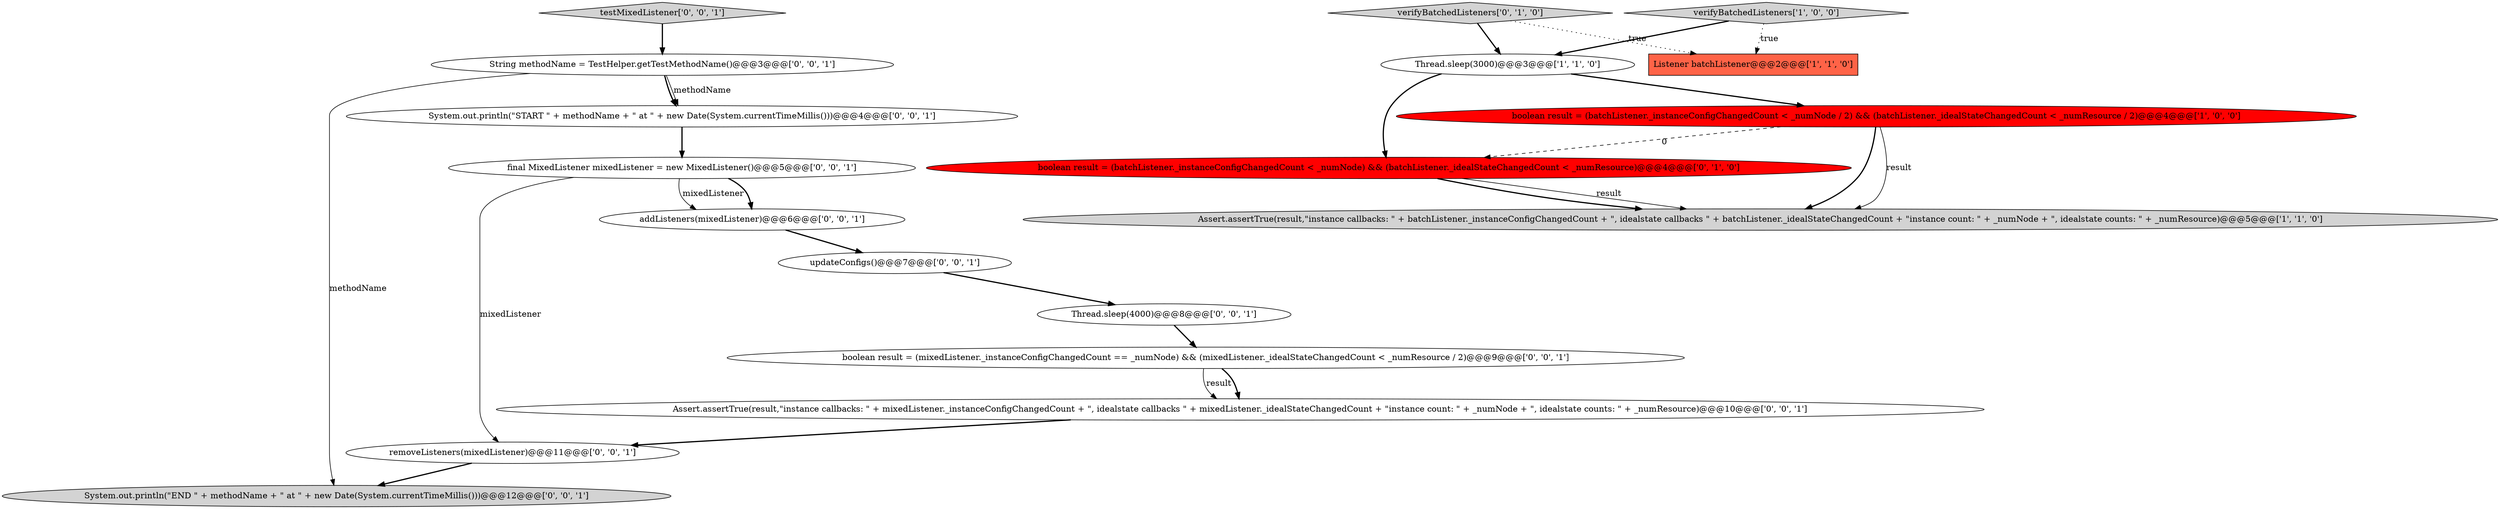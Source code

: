 digraph {
11 [style = filled, label = "updateConfigs()@@@7@@@['0', '0', '1']", fillcolor = white, shape = ellipse image = "AAA0AAABBB3BBB"];
9 [style = filled, label = "boolean result = (mixedListener._instanceConfigChangedCount == _numNode) && (mixedListener._idealStateChangedCount < _numResource / 2)@@@9@@@['0', '0', '1']", fillcolor = white, shape = ellipse image = "AAA0AAABBB3BBB"];
12 [style = filled, label = "Assert.assertTrue(result,\"instance callbacks: \" + mixedListener._instanceConfigChangedCount + \", idealstate callbacks \" + mixedListener._idealStateChangedCount + \"instance count: \" + _numNode + \", idealstate counts: \" + _numResource)@@@10@@@['0', '0', '1']", fillcolor = white, shape = ellipse image = "AAA0AAABBB3BBB"];
0 [style = filled, label = "Assert.assertTrue(result,\"instance callbacks: \" + batchListener._instanceConfigChangedCount + \", idealstate callbacks \" + batchListener._idealStateChangedCount + \"instance count: \" + _numNode + \", idealstate counts: \" + _numResource)@@@5@@@['1', '1', '0']", fillcolor = lightgray, shape = ellipse image = "AAA0AAABBB1BBB"];
6 [style = filled, label = "verifyBatchedListeners['0', '1', '0']", fillcolor = lightgray, shape = diamond image = "AAA0AAABBB2BBB"];
13 [style = filled, label = "testMixedListener['0', '0', '1']", fillcolor = lightgray, shape = diamond image = "AAA0AAABBB3BBB"];
3 [style = filled, label = "verifyBatchedListeners['1', '0', '0']", fillcolor = lightgray, shape = diamond image = "AAA0AAABBB1BBB"];
7 [style = filled, label = "String methodName = TestHelper.getTestMethodName()@@@3@@@['0', '0', '1']", fillcolor = white, shape = ellipse image = "AAA0AAABBB3BBB"];
15 [style = filled, label = "final MixedListener mixedListener = new MixedListener()@@@5@@@['0', '0', '1']", fillcolor = white, shape = ellipse image = "AAA0AAABBB3BBB"];
14 [style = filled, label = "removeListeners(mixedListener)@@@11@@@['0', '0', '1']", fillcolor = white, shape = ellipse image = "AAA0AAABBB3BBB"];
5 [style = filled, label = "boolean result = (batchListener._instanceConfigChangedCount < _numNode) && (batchListener._idealStateChangedCount < _numResource)@@@4@@@['0', '1', '0']", fillcolor = red, shape = ellipse image = "AAA1AAABBB2BBB"];
16 [style = filled, label = "addListeners(mixedListener)@@@6@@@['0', '0', '1']", fillcolor = white, shape = ellipse image = "AAA0AAABBB3BBB"];
2 [style = filled, label = "boolean result = (batchListener._instanceConfigChangedCount < _numNode / 2) && (batchListener._idealStateChangedCount < _numResource / 2)@@@4@@@['1', '0', '0']", fillcolor = red, shape = ellipse image = "AAA1AAABBB1BBB"];
8 [style = filled, label = "System.out.println(\"END \" + methodName + \" at \" + new Date(System.currentTimeMillis()))@@@12@@@['0', '0', '1']", fillcolor = lightgray, shape = ellipse image = "AAA0AAABBB3BBB"];
1 [style = filled, label = "Thread.sleep(3000)@@@3@@@['1', '1', '0']", fillcolor = white, shape = ellipse image = "AAA0AAABBB1BBB"];
10 [style = filled, label = "System.out.println(\"START \" + methodName + \" at \" + new Date(System.currentTimeMillis()))@@@4@@@['0', '0', '1']", fillcolor = white, shape = ellipse image = "AAA0AAABBB3BBB"];
4 [style = filled, label = "Listener batchListener@@@2@@@['1', '1', '0']", fillcolor = tomato, shape = box image = "AAA0AAABBB1BBB"];
17 [style = filled, label = "Thread.sleep(4000)@@@8@@@['0', '0', '1']", fillcolor = white, shape = ellipse image = "AAA0AAABBB3BBB"];
1->5 [style = bold, label=""];
5->0 [style = solid, label="result"];
16->11 [style = bold, label=""];
10->15 [style = bold, label=""];
2->0 [style = solid, label="result"];
3->1 [style = bold, label=""];
7->10 [style = bold, label=""];
9->12 [style = solid, label="result"];
17->9 [style = bold, label=""];
15->16 [style = solid, label="mixedListener"];
3->4 [style = dotted, label="true"];
15->16 [style = bold, label=""];
7->10 [style = solid, label="methodName"];
6->1 [style = bold, label=""];
2->5 [style = dashed, label="0"];
2->0 [style = bold, label=""];
6->4 [style = dotted, label="true"];
5->0 [style = bold, label=""];
13->7 [style = bold, label=""];
12->14 [style = bold, label=""];
11->17 [style = bold, label=""];
1->2 [style = bold, label=""];
14->8 [style = bold, label=""];
9->12 [style = bold, label=""];
7->8 [style = solid, label="methodName"];
15->14 [style = solid, label="mixedListener"];
}
